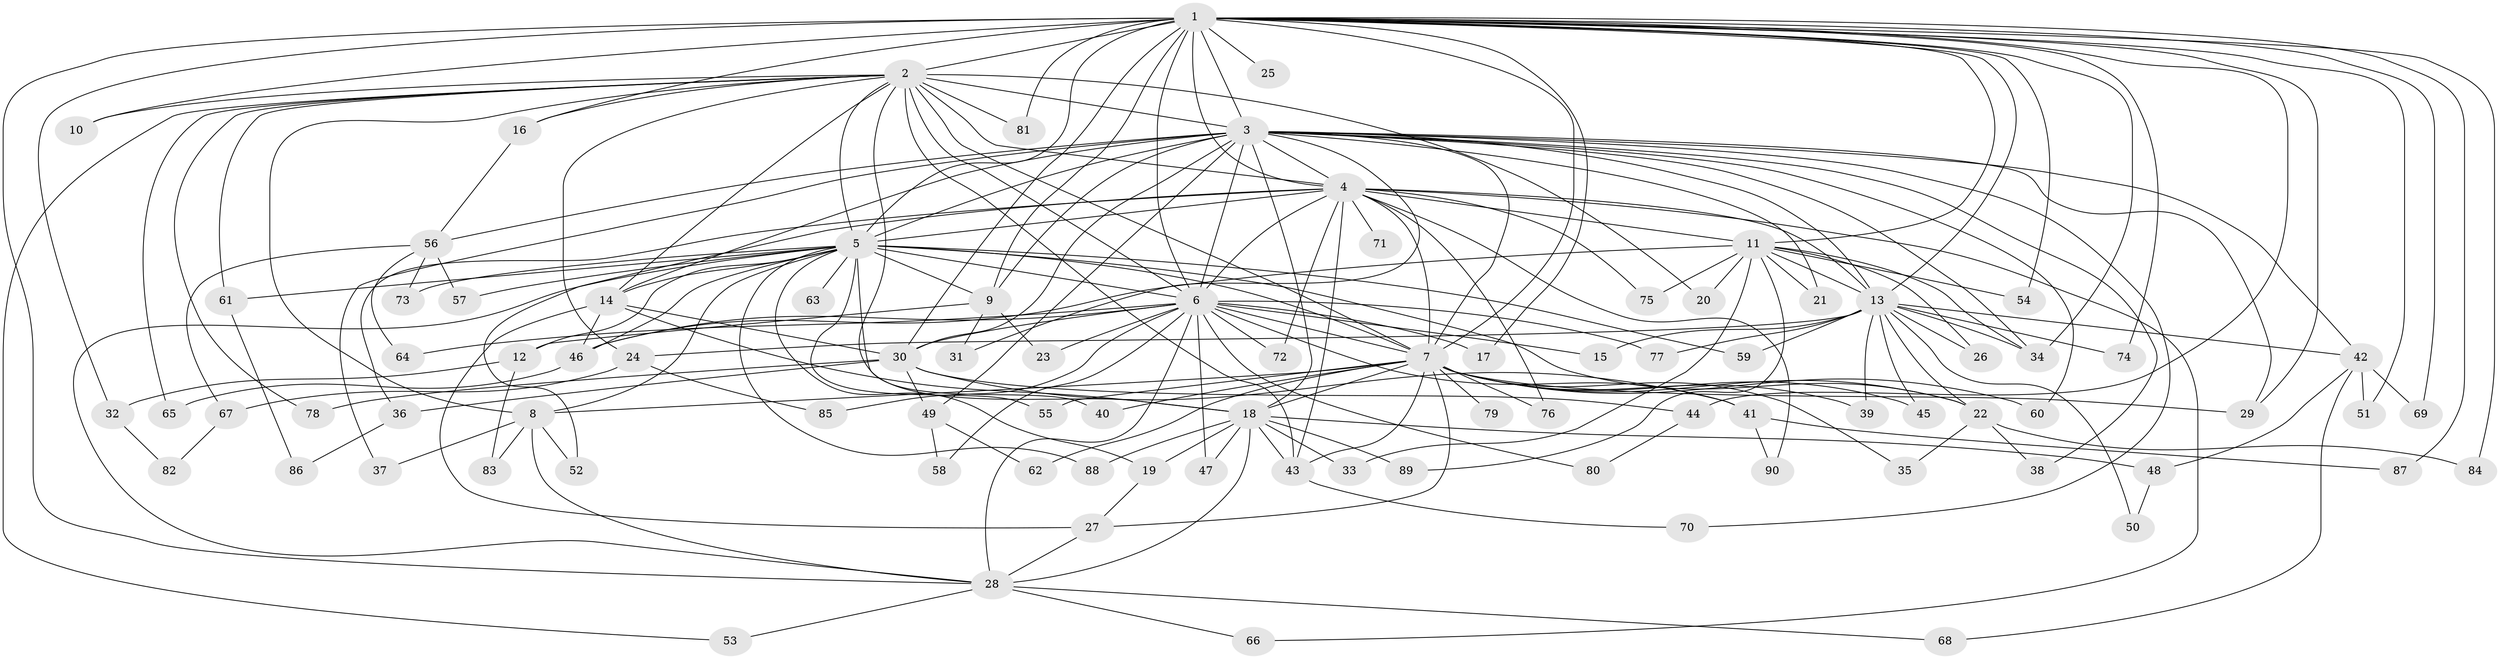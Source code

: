 // original degree distribution, {16: 0.015873015873015872, 18: 0.007936507936507936, 28: 0.007936507936507936, 22: 0.015873015873015872, 17: 0.007936507936507936, 24: 0.007936507936507936, 27: 0.007936507936507936, 26: 0.007936507936507936, 4: 0.0873015873015873, 2: 0.6031746031746031, 12: 0.015873015873015872, 6: 0.047619047619047616, 7: 0.015873015873015872, 5: 0.015873015873015872, 3: 0.12698412698412698, 10: 0.007936507936507936}
// Generated by graph-tools (version 1.1) at 2025/49/03/04/25 22:49:42]
// undirected, 90 vertices, 205 edges
graph export_dot {
  node [color=gray90,style=filled];
  1;
  2;
  3;
  4;
  5;
  6;
  7;
  8;
  9;
  10;
  11;
  12;
  13;
  14;
  15;
  16;
  17;
  18;
  19;
  20;
  21;
  22;
  23;
  24;
  25;
  26;
  27;
  28;
  29;
  30;
  31;
  32;
  33;
  34;
  35;
  36;
  37;
  38;
  39;
  40;
  41;
  42;
  43;
  44;
  45;
  46;
  47;
  48;
  49;
  50;
  51;
  52;
  53;
  54;
  55;
  56;
  57;
  58;
  59;
  60;
  61;
  62;
  63;
  64;
  65;
  66;
  67;
  68;
  69;
  70;
  71;
  72;
  73;
  74;
  75;
  76;
  77;
  78;
  79;
  80;
  81;
  82;
  83;
  84;
  85;
  86;
  87;
  88;
  89;
  90;
  1 -- 2 [weight=4.0];
  1 -- 3 [weight=2.0];
  1 -- 4 [weight=2.0];
  1 -- 5 [weight=4.0];
  1 -- 6 [weight=2.0];
  1 -- 7 [weight=2.0];
  1 -- 9 [weight=2.0];
  1 -- 10 [weight=1.0];
  1 -- 11 [weight=1.0];
  1 -- 13 [weight=1.0];
  1 -- 16 [weight=1.0];
  1 -- 17 [weight=1.0];
  1 -- 25 [weight=1.0];
  1 -- 28 [weight=1.0];
  1 -- 29 [weight=1.0];
  1 -- 30 [weight=1.0];
  1 -- 32 [weight=1.0];
  1 -- 34 [weight=1.0];
  1 -- 44 [weight=1.0];
  1 -- 51 [weight=1.0];
  1 -- 54 [weight=1.0];
  1 -- 69 [weight=1.0];
  1 -- 74 [weight=1.0];
  1 -- 81 [weight=1.0];
  1 -- 84 [weight=1.0];
  1 -- 87 [weight=1.0];
  2 -- 3 [weight=2.0];
  2 -- 4 [weight=2.0];
  2 -- 5 [weight=4.0];
  2 -- 6 [weight=2.0];
  2 -- 7 [weight=3.0];
  2 -- 8 [weight=1.0];
  2 -- 10 [weight=1.0];
  2 -- 14 [weight=1.0];
  2 -- 16 [weight=1.0];
  2 -- 20 [weight=1.0];
  2 -- 24 [weight=1.0];
  2 -- 40 [weight=1.0];
  2 -- 43 [weight=1.0];
  2 -- 53 [weight=1.0];
  2 -- 61 [weight=1.0];
  2 -- 65 [weight=1.0];
  2 -- 78 [weight=1.0];
  2 -- 81 [weight=1.0];
  3 -- 4 [weight=1.0];
  3 -- 5 [weight=3.0];
  3 -- 6 [weight=2.0];
  3 -- 7 [weight=1.0];
  3 -- 9 [weight=1.0];
  3 -- 13 [weight=1.0];
  3 -- 14 [weight=1.0];
  3 -- 18 [weight=1.0];
  3 -- 21 [weight=1.0];
  3 -- 29 [weight=2.0];
  3 -- 30 [weight=1.0];
  3 -- 31 [weight=1.0];
  3 -- 34 [weight=1.0];
  3 -- 37 [weight=1.0];
  3 -- 38 [weight=1.0];
  3 -- 42 [weight=1.0];
  3 -- 49 [weight=1.0];
  3 -- 56 [weight=1.0];
  3 -- 60 [weight=1.0];
  3 -- 70 [weight=1.0];
  4 -- 5 [weight=2.0];
  4 -- 6 [weight=1.0];
  4 -- 7 [weight=1.0];
  4 -- 11 [weight=1.0];
  4 -- 13 [weight=2.0];
  4 -- 36 [weight=1.0];
  4 -- 43 [weight=1.0];
  4 -- 52 [weight=1.0];
  4 -- 66 [weight=1.0];
  4 -- 71 [weight=1.0];
  4 -- 72 [weight=1.0];
  4 -- 75 [weight=1.0];
  4 -- 76 [weight=1.0];
  4 -- 90 [weight=1.0];
  5 -- 6 [weight=2.0];
  5 -- 7 [weight=2.0];
  5 -- 8 [weight=2.0];
  5 -- 9 [weight=1.0];
  5 -- 12 [weight=1.0];
  5 -- 14 [weight=1.0];
  5 -- 18 [weight=1.0];
  5 -- 19 [weight=1.0];
  5 -- 22 [weight=1.0];
  5 -- 28 [weight=1.0];
  5 -- 46 [weight=1.0];
  5 -- 55 [weight=1.0];
  5 -- 57 [weight=1.0];
  5 -- 59 [weight=1.0];
  5 -- 61 [weight=1.0];
  5 -- 63 [weight=2.0];
  5 -- 73 [weight=1.0];
  5 -- 88 [weight=1.0];
  6 -- 7 [weight=1.0];
  6 -- 15 [weight=1.0];
  6 -- 17 [weight=1.0];
  6 -- 23 [weight=1.0];
  6 -- 28 [weight=1.0];
  6 -- 30 [weight=1.0];
  6 -- 41 [weight=1.0];
  6 -- 46 [weight=1.0];
  6 -- 47 [weight=1.0];
  6 -- 58 [weight=1.0];
  6 -- 64 [weight=1.0];
  6 -- 72 [weight=1.0];
  6 -- 77 [weight=1.0];
  6 -- 80 [weight=1.0];
  6 -- 85 [weight=1.0];
  7 -- 8 [weight=1.0];
  7 -- 18 [weight=1.0];
  7 -- 22 [weight=1.0];
  7 -- 27 [weight=1.0];
  7 -- 29 [weight=1.0];
  7 -- 35 [weight=1.0];
  7 -- 39 [weight=1.0];
  7 -- 40 [weight=1.0];
  7 -- 43 [weight=1.0];
  7 -- 45 [weight=1.0];
  7 -- 55 [weight=1.0];
  7 -- 60 [weight=1.0];
  7 -- 62 [weight=1.0];
  7 -- 76 [weight=1.0];
  7 -- 79 [weight=1.0];
  8 -- 28 [weight=1.0];
  8 -- 37 [weight=1.0];
  8 -- 52 [weight=1.0];
  8 -- 83 [weight=1.0];
  9 -- 12 [weight=1.0];
  9 -- 23 [weight=1.0];
  9 -- 31 [weight=1.0];
  11 -- 13 [weight=1.0];
  11 -- 20 [weight=1.0];
  11 -- 21 [weight=1.0];
  11 -- 26 [weight=1.0];
  11 -- 33 [weight=1.0];
  11 -- 34 [weight=1.0];
  11 -- 46 [weight=1.0];
  11 -- 54 [weight=1.0];
  11 -- 75 [weight=1.0];
  11 -- 89 [weight=1.0];
  12 -- 32 [weight=1.0];
  12 -- 83 [weight=1.0];
  13 -- 15 [weight=1.0];
  13 -- 22 [weight=1.0];
  13 -- 24 [weight=1.0];
  13 -- 26 [weight=1.0];
  13 -- 34 [weight=1.0];
  13 -- 39 [weight=1.0];
  13 -- 42 [weight=1.0];
  13 -- 45 [weight=1.0];
  13 -- 50 [weight=1.0];
  13 -- 59 [weight=1.0];
  13 -- 74 [weight=1.0];
  13 -- 77 [weight=1.0];
  14 -- 18 [weight=1.0];
  14 -- 27 [weight=1.0];
  14 -- 30 [weight=1.0];
  14 -- 46 [weight=1.0];
  16 -- 56 [weight=1.0];
  18 -- 19 [weight=1.0];
  18 -- 28 [weight=1.0];
  18 -- 33 [weight=1.0];
  18 -- 43 [weight=1.0];
  18 -- 47 [weight=1.0];
  18 -- 48 [weight=1.0];
  18 -- 88 [weight=1.0];
  18 -- 89 [weight=1.0];
  19 -- 27 [weight=1.0];
  22 -- 35 [weight=1.0];
  22 -- 38 [weight=1.0];
  22 -- 84 [weight=1.0];
  24 -- 67 [weight=1.0];
  24 -- 85 [weight=1.0];
  27 -- 28 [weight=1.0];
  28 -- 53 [weight=1.0];
  28 -- 66 [weight=1.0];
  28 -- 68 [weight=1.0];
  30 -- 36 [weight=1.0];
  30 -- 41 [weight=1.0];
  30 -- 44 [weight=1.0];
  30 -- 49 [weight=1.0];
  30 -- 78 [weight=1.0];
  32 -- 82 [weight=1.0];
  36 -- 86 [weight=1.0];
  41 -- 87 [weight=1.0];
  41 -- 90 [weight=1.0];
  42 -- 48 [weight=1.0];
  42 -- 51 [weight=1.0];
  42 -- 68 [weight=1.0];
  42 -- 69 [weight=1.0];
  43 -- 70 [weight=1.0];
  44 -- 80 [weight=1.0];
  46 -- 65 [weight=1.0];
  48 -- 50 [weight=1.0];
  49 -- 58 [weight=1.0];
  49 -- 62 [weight=1.0];
  56 -- 57 [weight=1.0];
  56 -- 64 [weight=1.0];
  56 -- 67 [weight=1.0];
  56 -- 73 [weight=1.0];
  61 -- 86 [weight=1.0];
  67 -- 82 [weight=1.0];
}

